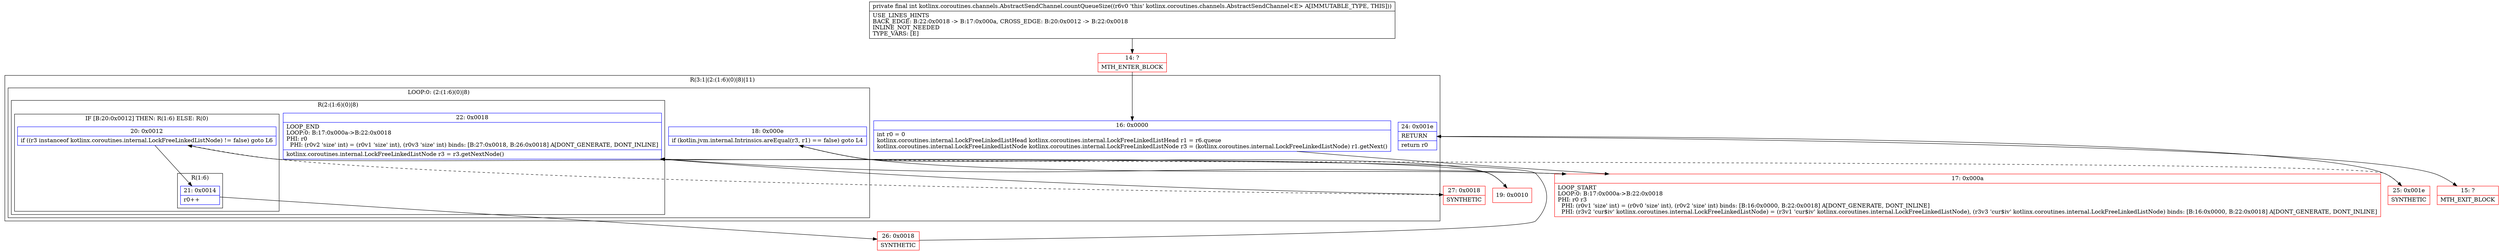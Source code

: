 digraph "CFG forkotlinx.coroutines.channels.AbstractSendChannel.countQueueSize()I" {
subgraph cluster_Region_458309760 {
label = "R(3:1|(2:(1:6)(0)|8)|11)";
node [shape=record,color=blue];
Node_16 [shape=record,label="{16\:\ 0x0000|int r0 = 0\lkotlinx.coroutines.internal.LockFreeLinkedListHead kotlinx.coroutines.internal.LockFreeLinkedListHead r1 = r6.queue\lkotlinx.coroutines.internal.LockFreeLinkedListNode kotlinx.coroutines.internal.LockFreeLinkedListNode r3 = (kotlinx.coroutines.internal.LockFreeLinkedListNode) r1.getNext()\l}"];
subgraph cluster_LoopRegion_1494786309 {
label = "LOOP:0: (2:(1:6)(0)|8)";
node [shape=record,color=blue];
Node_18 [shape=record,label="{18\:\ 0x000e|if (kotlin.jvm.internal.Intrinsics.areEqual(r3, r1) == false) goto L4\l}"];
subgraph cluster_Region_1456692859 {
label = "R(2:(1:6)(0)|8)";
node [shape=record,color=blue];
subgraph cluster_IfRegion_1201095009 {
label = "IF [B:20:0x0012] THEN: R(1:6) ELSE: R(0)";
node [shape=record,color=blue];
Node_20 [shape=record,label="{20\:\ 0x0012|if ((r3 instanceof kotlinx.coroutines.internal.LockFreeLinkedListNode) != false) goto L6\l}"];
subgraph cluster_Region_1925851395 {
label = "R(1:6)";
node [shape=record,color=blue];
Node_21 [shape=record,label="{21\:\ 0x0014|r0++\l}"];
}
subgraph cluster_Region_978952341 {
label = "R(0)";
node [shape=record,color=blue];
}
}
Node_22 [shape=record,label="{22\:\ 0x0018|LOOP_END\lLOOP:0: B:17:0x000a\-\>B:22:0x0018\lPHI: r0 \l  PHI: (r0v2 'size' int) = (r0v1 'size' int), (r0v3 'size' int) binds: [B:27:0x0018, B:26:0x0018] A[DONT_GENERATE, DONT_INLINE]\l|kotlinx.coroutines.internal.LockFreeLinkedListNode r3 = r3.getNextNode()\l}"];
}
}
Node_24 [shape=record,label="{24\:\ 0x001e|RETURN\l|return r0\l}"];
}
Node_14 [shape=record,color=red,label="{14\:\ ?|MTH_ENTER_BLOCK\l}"];
Node_17 [shape=record,color=red,label="{17\:\ 0x000a|LOOP_START\lLOOP:0: B:17:0x000a\-\>B:22:0x0018\lPHI: r0 r3 \l  PHI: (r0v1 'size' int) = (r0v0 'size' int), (r0v2 'size' int) binds: [B:16:0x0000, B:22:0x0018] A[DONT_GENERATE, DONT_INLINE]\l  PHI: (r3v2 'cur$iv' kotlinx.coroutines.internal.LockFreeLinkedListNode) = (r3v1 'cur$iv' kotlinx.coroutines.internal.LockFreeLinkedListNode), (r3v3 'cur$iv' kotlinx.coroutines.internal.LockFreeLinkedListNode) binds: [B:16:0x0000, B:22:0x0018] A[DONT_GENERATE, DONT_INLINE]\l}"];
Node_19 [shape=record,color=red,label="{19\:\ 0x0010}"];
Node_26 [shape=record,color=red,label="{26\:\ 0x0018|SYNTHETIC\l}"];
Node_27 [shape=record,color=red,label="{27\:\ 0x0018|SYNTHETIC\l}"];
Node_25 [shape=record,color=red,label="{25\:\ 0x001e|SYNTHETIC\l}"];
Node_15 [shape=record,color=red,label="{15\:\ ?|MTH_EXIT_BLOCK\l}"];
MethodNode[shape=record,label="{private final int kotlinx.coroutines.channels.AbstractSendChannel.countQueueSize((r6v0 'this' kotlinx.coroutines.channels.AbstractSendChannel\<E\> A[IMMUTABLE_TYPE, THIS]))  | USE_LINES_HINTS\lBACK_EDGE: B:22:0x0018 \-\> B:17:0x000a, CROSS_EDGE: B:20:0x0012 \-\> B:22:0x0018\lINLINE_NOT_NEEDED\lTYPE_VARS: [E]\l}"];
MethodNode -> Node_14;Node_16 -> Node_17;
Node_18 -> Node_19;
Node_18 -> Node_25[style=dashed];
Node_20 -> Node_21;
Node_20 -> Node_27[style=dashed];
Node_21 -> Node_26;
Node_22 -> Node_17;
Node_24 -> Node_15;
Node_14 -> Node_16;
Node_17 -> Node_18;
Node_19 -> Node_20;
Node_26 -> Node_22;
Node_27 -> Node_22;
Node_25 -> Node_24;
}

